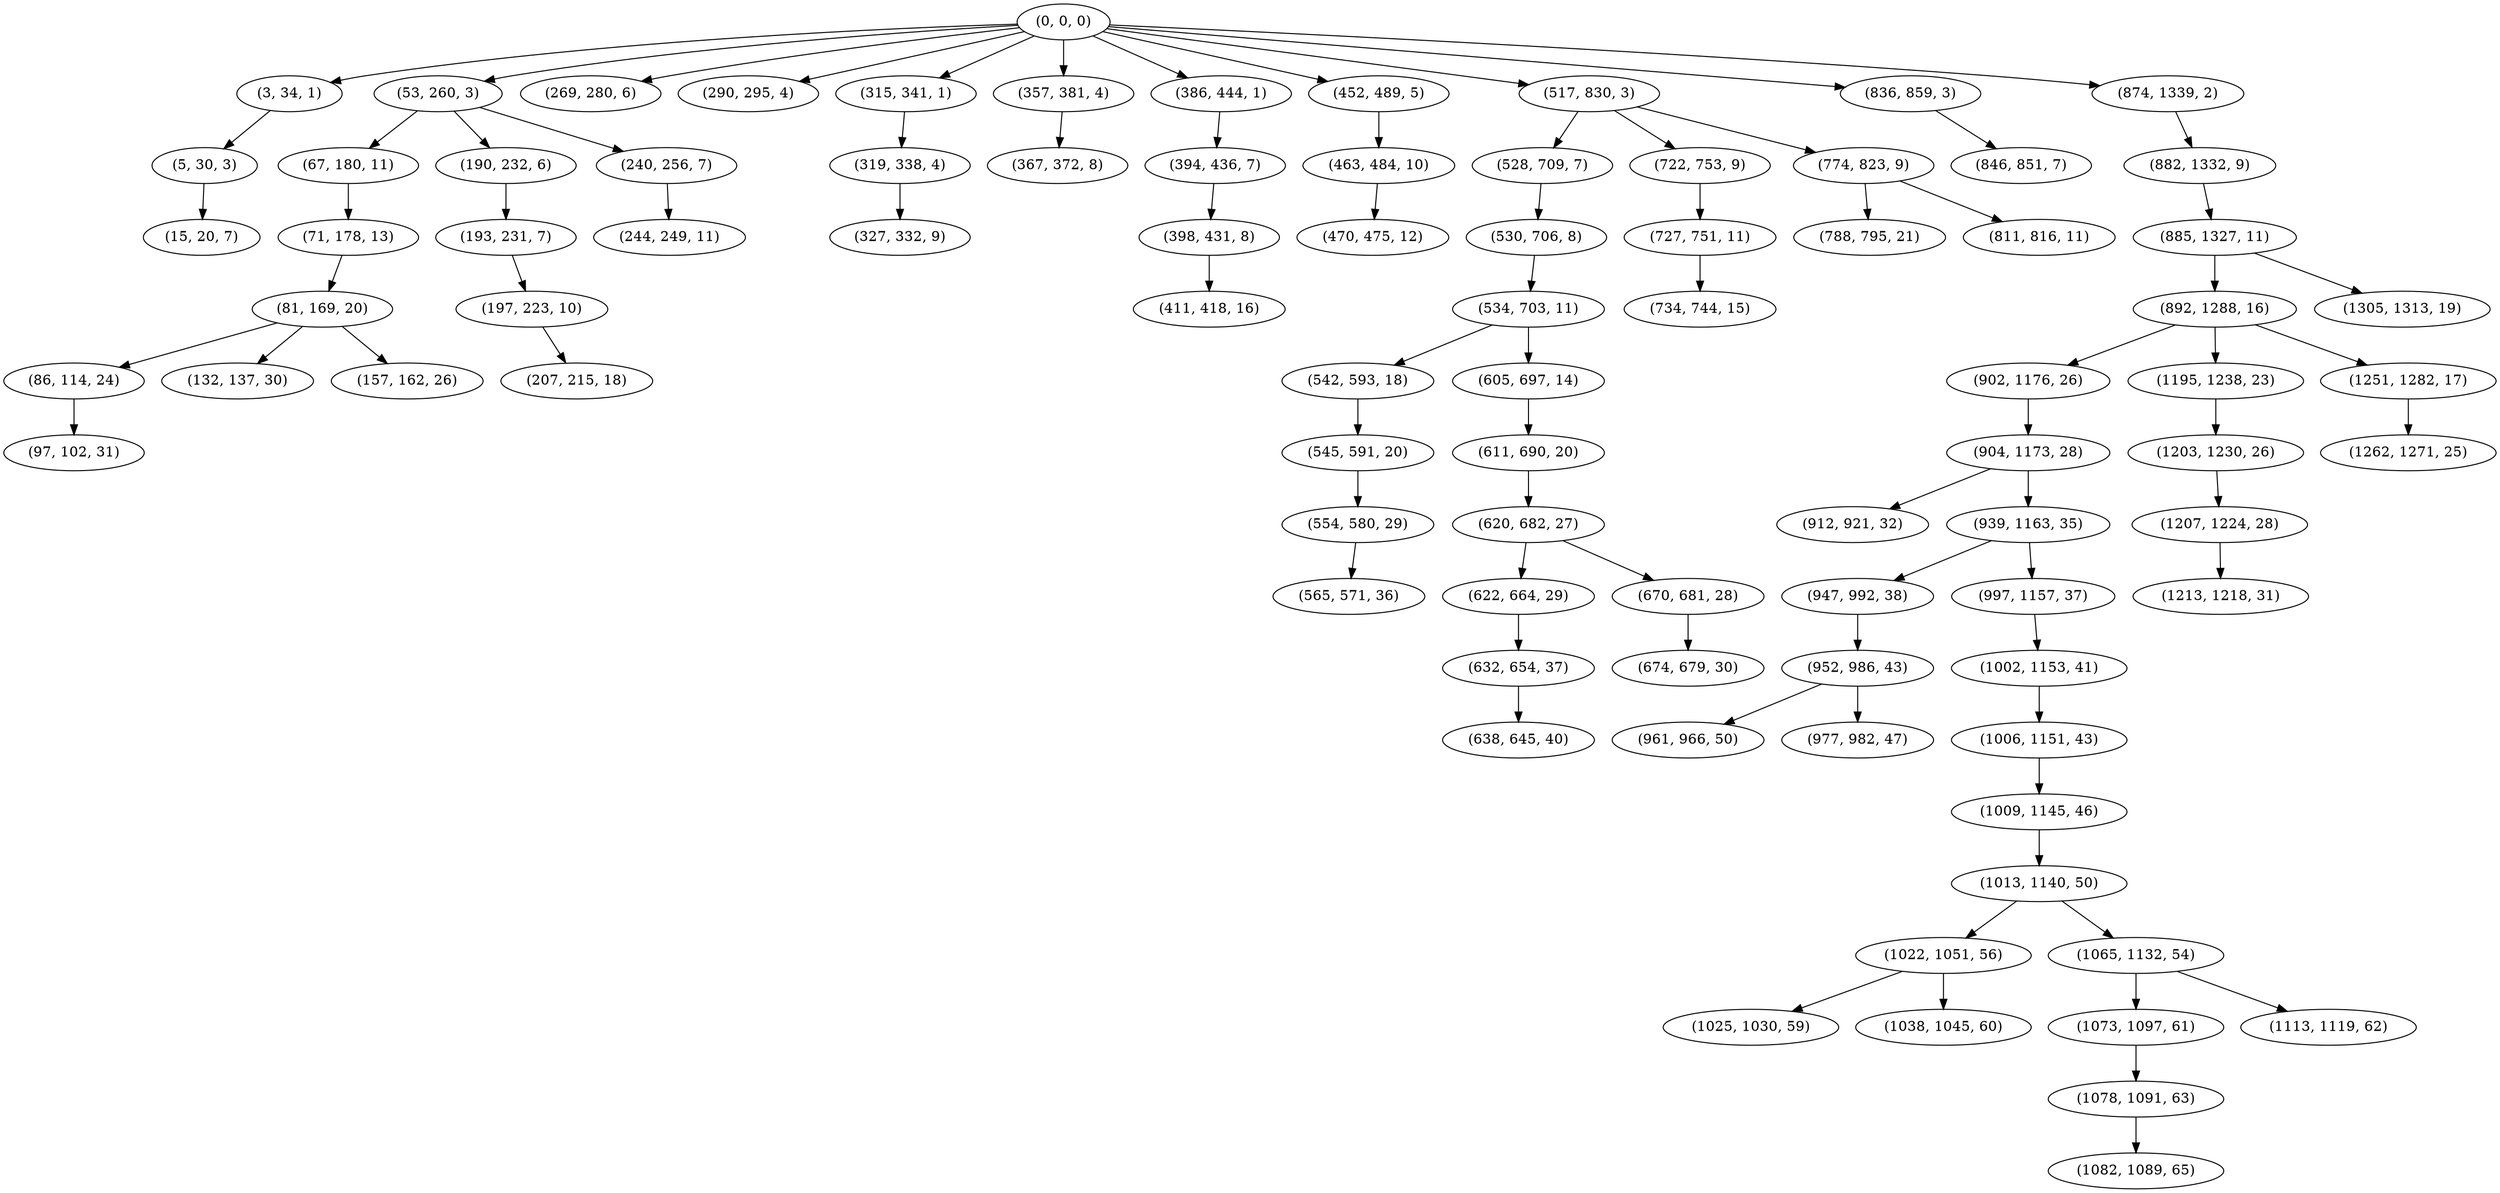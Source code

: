 digraph tree {
    "(0, 0, 0)";
    "(3, 34, 1)";
    "(5, 30, 3)";
    "(15, 20, 7)";
    "(53, 260, 3)";
    "(67, 180, 11)";
    "(71, 178, 13)";
    "(81, 169, 20)";
    "(86, 114, 24)";
    "(97, 102, 31)";
    "(132, 137, 30)";
    "(157, 162, 26)";
    "(190, 232, 6)";
    "(193, 231, 7)";
    "(197, 223, 10)";
    "(207, 215, 18)";
    "(240, 256, 7)";
    "(244, 249, 11)";
    "(269, 280, 6)";
    "(290, 295, 4)";
    "(315, 341, 1)";
    "(319, 338, 4)";
    "(327, 332, 9)";
    "(357, 381, 4)";
    "(367, 372, 8)";
    "(386, 444, 1)";
    "(394, 436, 7)";
    "(398, 431, 8)";
    "(411, 418, 16)";
    "(452, 489, 5)";
    "(463, 484, 10)";
    "(470, 475, 12)";
    "(517, 830, 3)";
    "(528, 709, 7)";
    "(530, 706, 8)";
    "(534, 703, 11)";
    "(542, 593, 18)";
    "(545, 591, 20)";
    "(554, 580, 29)";
    "(565, 571, 36)";
    "(605, 697, 14)";
    "(611, 690, 20)";
    "(620, 682, 27)";
    "(622, 664, 29)";
    "(632, 654, 37)";
    "(638, 645, 40)";
    "(670, 681, 28)";
    "(674, 679, 30)";
    "(722, 753, 9)";
    "(727, 751, 11)";
    "(734, 744, 15)";
    "(774, 823, 9)";
    "(788, 795, 21)";
    "(811, 816, 11)";
    "(836, 859, 3)";
    "(846, 851, 7)";
    "(874, 1339, 2)";
    "(882, 1332, 9)";
    "(885, 1327, 11)";
    "(892, 1288, 16)";
    "(902, 1176, 26)";
    "(904, 1173, 28)";
    "(912, 921, 32)";
    "(939, 1163, 35)";
    "(947, 992, 38)";
    "(952, 986, 43)";
    "(961, 966, 50)";
    "(977, 982, 47)";
    "(997, 1157, 37)";
    "(1002, 1153, 41)";
    "(1006, 1151, 43)";
    "(1009, 1145, 46)";
    "(1013, 1140, 50)";
    "(1022, 1051, 56)";
    "(1025, 1030, 59)";
    "(1038, 1045, 60)";
    "(1065, 1132, 54)";
    "(1073, 1097, 61)";
    "(1078, 1091, 63)";
    "(1082, 1089, 65)";
    "(1113, 1119, 62)";
    "(1195, 1238, 23)";
    "(1203, 1230, 26)";
    "(1207, 1224, 28)";
    "(1213, 1218, 31)";
    "(1251, 1282, 17)";
    "(1262, 1271, 25)";
    "(1305, 1313, 19)";
    "(0, 0, 0)" -> "(3, 34, 1)";
    "(0, 0, 0)" -> "(53, 260, 3)";
    "(0, 0, 0)" -> "(269, 280, 6)";
    "(0, 0, 0)" -> "(290, 295, 4)";
    "(0, 0, 0)" -> "(315, 341, 1)";
    "(0, 0, 0)" -> "(357, 381, 4)";
    "(0, 0, 0)" -> "(386, 444, 1)";
    "(0, 0, 0)" -> "(452, 489, 5)";
    "(0, 0, 0)" -> "(517, 830, 3)";
    "(0, 0, 0)" -> "(836, 859, 3)";
    "(0, 0, 0)" -> "(874, 1339, 2)";
    "(3, 34, 1)" -> "(5, 30, 3)";
    "(5, 30, 3)" -> "(15, 20, 7)";
    "(53, 260, 3)" -> "(67, 180, 11)";
    "(53, 260, 3)" -> "(190, 232, 6)";
    "(53, 260, 3)" -> "(240, 256, 7)";
    "(67, 180, 11)" -> "(71, 178, 13)";
    "(71, 178, 13)" -> "(81, 169, 20)";
    "(81, 169, 20)" -> "(86, 114, 24)";
    "(81, 169, 20)" -> "(132, 137, 30)";
    "(81, 169, 20)" -> "(157, 162, 26)";
    "(86, 114, 24)" -> "(97, 102, 31)";
    "(190, 232, 6)" -> "(193, 231, 7)";
    "(193, 231, 7)" -> "(197, 223, 10)";
    "(197, 223, 10)" -> "(207, 215, 18)";
    "(240, 256, 7)" -> "(244, 249, 11)";
    "(315, 341, 1)" -> "(319, 338, 4)";
    "(319, 338, 4)" -> "(327, 332, 9)";
    "(357, 381, 4)" -> "(367, 372, 8)";
    "(386, 444, 1)" -> "(394, 436, 7)";
    "(394, 436, 7)" -> "(398, 431, 8)";
    "(398, 431, 8)" -> "(411, 418, 16)";
    "(452, 489, 5)" -> "(463, 484, 10)";
    "(463, 484, 10)" -> "(470, 475, 12)";
    "(517, 830, 3)" -> "(528, 709, 7)";
    "(517, 830, 3)" -> "(722, 753, 9)";
    "(517, 830, 3)" -> "(774, 823, 9)";
    "(528, 709, 7)" -> "(530, 706, 8)";
    "(530, 706, 8)" -> "(534, 703, 11)";
    "(534, 703, 11)" -> "(542, 593, 18)";
    "(534, 703, 11)" -> "(605, 697, 14)";
    "(542, 593, 18)" -> "(545, 591, 20)";
    "(545, 591, 20)" -> "(554, 580, 29)";
    "(554, 580, 29)" -> "(565, 571, 36)";
    "(605, 697, 14)" -> "(611, 690, 20)";
    "(611, 690, 20)" -> "(620, 682, 27)";
    "(620, 682, 27)" -> "(622, 664, 29)";
    "(620, 682, 27)" -> "(670, 681, 28)";
    "(622, 664, 29)" -> "(632, 654, 37)";
    "(632, 654, 37)" -> "(638, 645, 40)";
    "(670, 681, 28)" -> "(674, 679, 30)";
    "(722, 753, 9)" -> "(727, 751, 11)";
    "(727, 751, 11)" -> "(734, 744, 15)";
    "(774, 823, 9)" -> "(788, 795, 21)";
    "(774, 823, 9)" -> "(811, 816, 11)";
    "(836, 859, 3)" -> "(846, 851, 7)";
    "(874, 1339, 2)" -> "(882, 1332, 9)";
    "(882, 1332, 9)" -> "(885, 1327, 11)";
    "(885, 1327, 11)" -> "(892, 1288, 16)";
    "(885, 1327, 11)" -> "(1305, 1313, 19)";
    "(892, 1288, 16)" -> "(902, 1176, 26)";
    "(892, 1288, 16)" -> "(1195, 1238, 23)";
    "(892, 1288, 16)" -> "(1251, 1282, 17)";
    "(902, 1176, 26)" -> "(904, 1173, 28)";
    "(904, 1173, 28)" -> "(912, 921, 32)";
    "(904, 1173, 28)" -> "(939, 1163, 35)";
    "(939, 1163, 35)" -> "(947, 992, 38)";
    "(939, 1163, 35)" -> "(997, 1157, 37)";
    "(947, 992, 38)" -> "(952, 986, 43)";
    "(952, 986, 43)" -> "(961, 966, 50)";
    "(952, 986, 43)" -> "(977, 982, 47)";
    "(997, 1157, 37)" -> "(1002, 1153, 41)";
    "(1002, 1153, 41)" -> "(1006, 1151, 43)";
    "(1006, 1151, 43)" -> "(1009, 1145, 46)";
    "(1009, 1145, 46)" -> "(1013, 1140, 50)";
    "(1013, 1140, 50)" -> "(1022, 1051, 56)";
    "(1013, 1140, 50)" -> "(1065, 1132, 54)";
    "(1022, 1051, 56)" -> "(1025, 1030, 59)";
    "(1022, 1051, 56)" -> "(1038, 1045, 60)";
    "(1065, 1132, 54)" -> "(1073, 1097, 61)";
    "(1065, 1132, 54)" -> "(1113, 1119, 62)";
    "(1073, 1097, 61)" -> "(1078, 1091, 63)";
    "(1078, 1091, 63)" -> "(1082, 1089, 65)";
    "(1195, 1238, 23)" -> "(1203, 1230, 26)";
    "(1203, 1230, 26)" -> "(1207, 1224, 28)";
    "(1207, 1224, 28)" -> "(1213, 1218, 31)";
    "(1251, 1282, 17)" -> "(1262, 1271, 25)";
}
